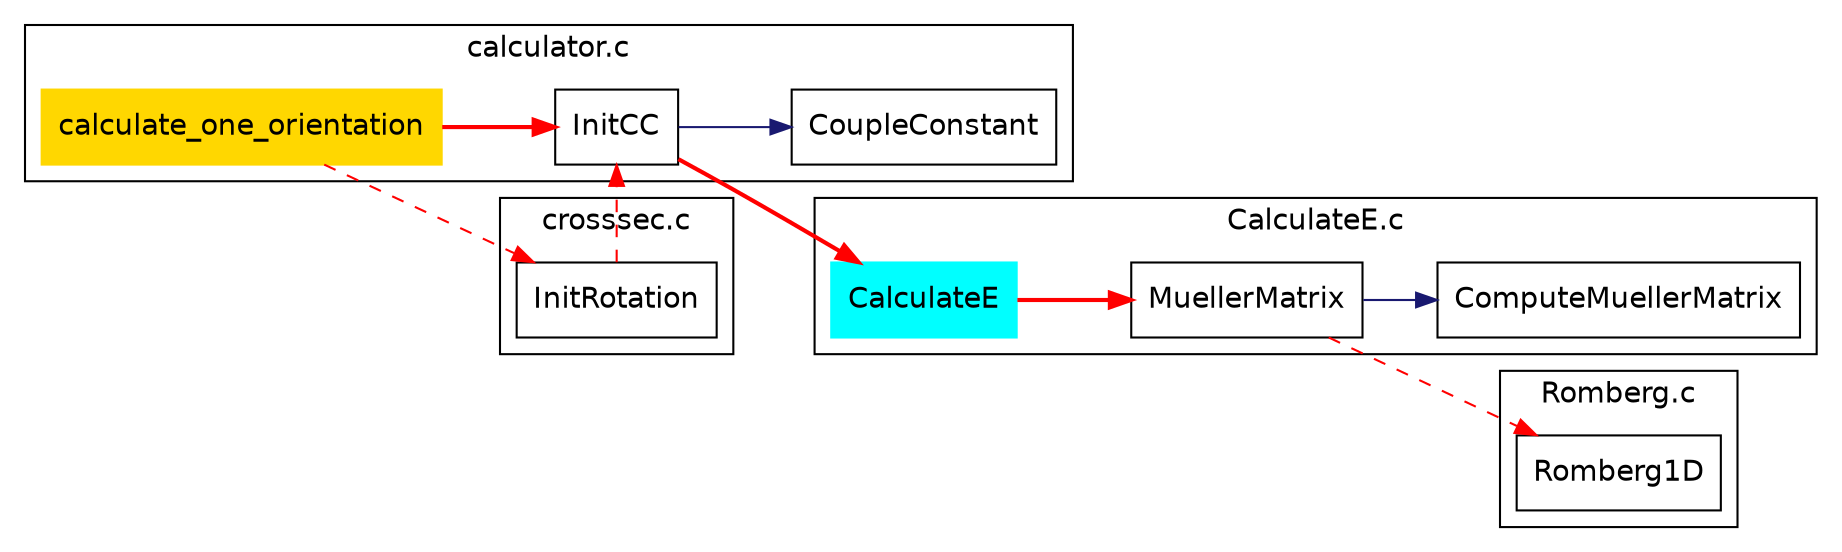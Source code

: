 digraph calc
{
	rankdir=LR
	edge [color=midnightblue]
	node [fontname=Helvetica,shape=box];
	fontname=Helvetica

	subgraph cluster_calc {
		calculate_one_orientation [style=filled,color=gold]
		InitCC -> CoupleConstant
		label = "calculator.c"
	}
	subgraph cluster_cs {
		InitRotation
		label = "crosssec.c";
	}
	subgraph cluster_calcE {
		CalculateE [style=filled,color=cyan]
		MuellerMatrix -> ComputeMuellerMatrix
		label = "CalculateE.c";
	}
	subgraph cluster_romberg {
		Romberg1D
		label = "Romberg.c";
	}

	calculate_one_orientation -> InitCC -> CalculateE -> MuellerMatrix [color=red,style=bold]
	calculate_one_orientation -> InitRotation -> InitCC [color=red, style=dashed] 
	MuellerMatrix -> Romberg1D [color=red, style=dashed]
}